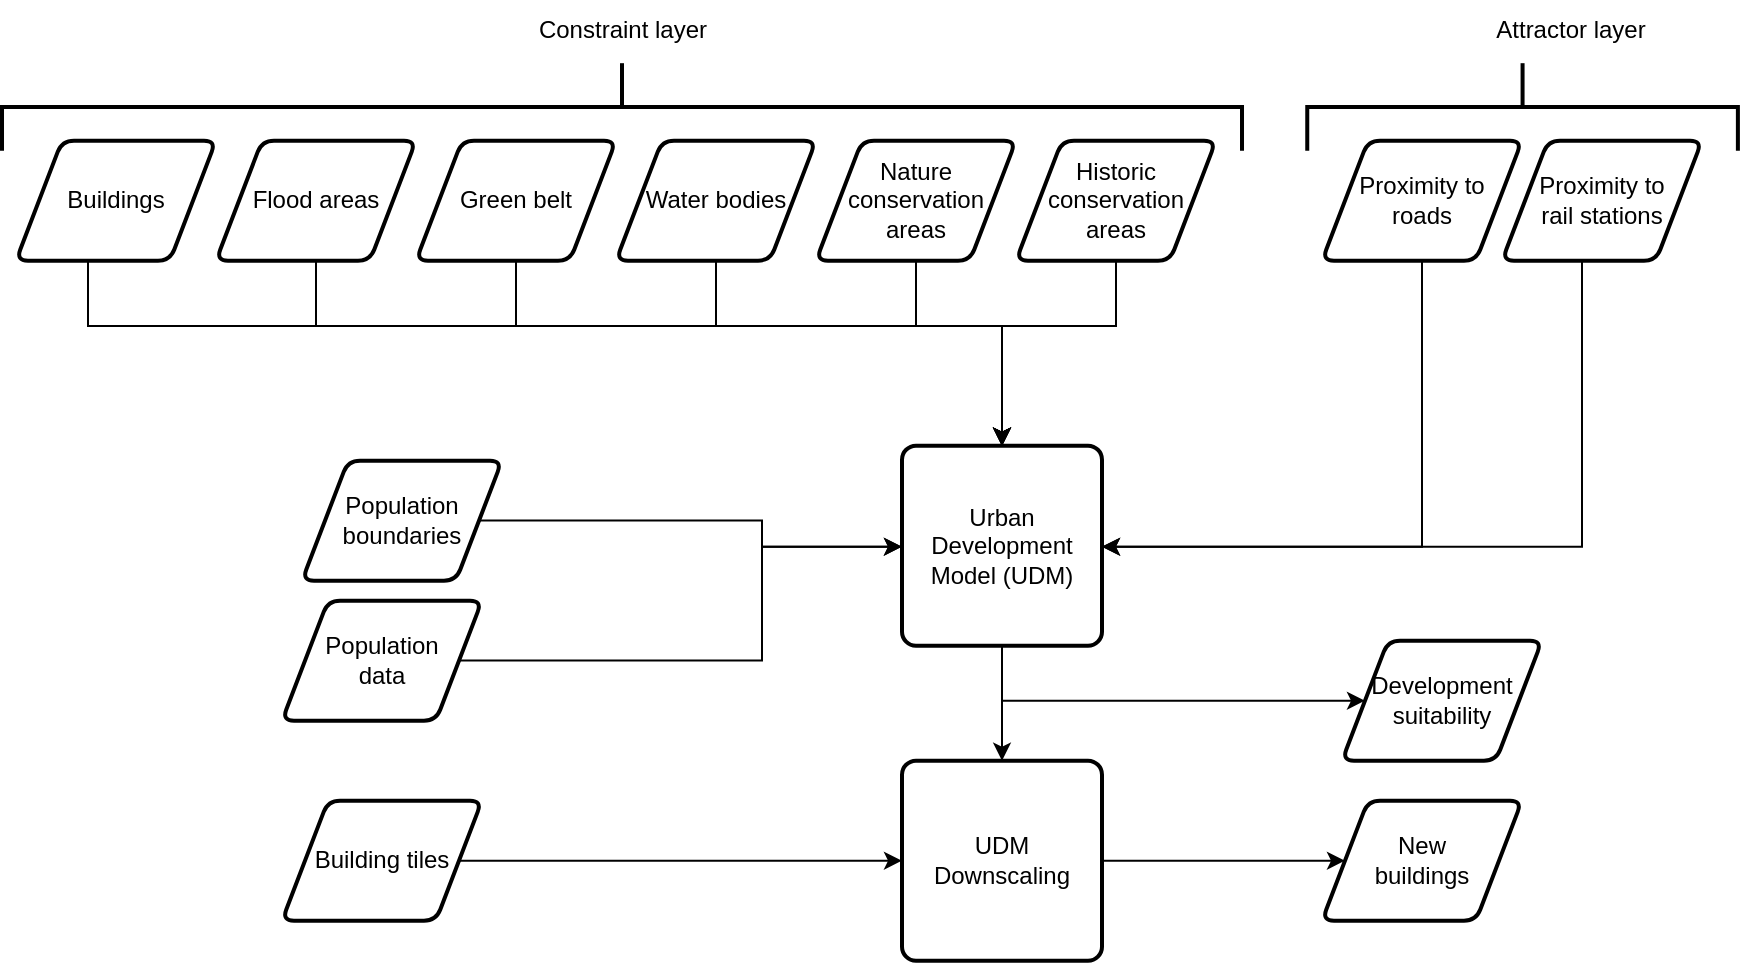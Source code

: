 <mxfile version="13.8.0" type="github" pages="2">
  <diagram id="clPYqx6iupSRroHbjO-H" name="Page-1">
    <mxGraphModel dx="2629" dy="577" grid="1" gridSize="10" guides="1" tooltips="1" connect="1" arrows="1" fold="1" page="1" pageScale="1" pageWidth="1169" pageHeight="827" math="0" shadow="0">
      <root>
        <mxCell id="0" />
        <mxCell id="1" parent="0" />
        <mxCell id="8rR2oTFeSmsldMVFy4yS-31" value="" style="strokeWidth=2;html=1;shape=mxgraph.flowchart.annotation_2;align=left;labelPosition=right;pointerEvents=1;rotation=90;" parent="1" vertex="1">
          <mxGeometry x="-774.87" y="-99.53" width="43.75" height="620" as="geometry" />
        </mxCell>
        <mxCell id="8rR2oTFeSmsldMVFy4yS-59" style="edgeStyle=orthogonalEdgeStyle;rounded=0;orthogonalLoop=1;jettySize=auto;html=1;" parent="1" source="8rR2oTFeSmsldMVFy4yS-33" target="8rR2oTFeSmsldMVFy4yS-39" edge="1">
          <mxGeometry relative="1" as="geometry">
            <Array as="points">
              <mxPoint x="-1020" y="320" />
              <mxPoint x="-563" y="320" />
            </Array>
          </mxGeometry>
        </mxCell>
        <mxCell id="8rR2oTFeSmsldMVFy4yS-33" value="Buildings" style="shape=parallelogram;html=1;strokeWidth=2;perimeter=parallelogramPerimeter;whiteSpace=wrap;rounded=1;arcSize=12;size=0.23;" parent="1" vertex="1">
          <mxGeometry x="-1056" y="227.34" width="100" height="60" as="geometry" />
        </mxCell>
        <mxCell id="8rR2oTFeSmsldMVFy4yS-34" value="Constraint layer" style="text;html=1;strokeColor=none;fillColor=none;align=center;verticalAlign=middle;whiteSpace=wrap;rounded=0;" parent="1" vertex="1">
          <mxGeometry x="-800.49" y="157.34" width="95" height="30" as="geometry" />
        </mxCell>
        <mxCell id="8rR2oTFeSmsldMVFy4yS-58" style="edgeStyle=orthogonalEdgeStyle;rounded=0;orthogonalLoop=1;jettySize=auto;html=1;" parent="1" source="8rR2oTFeSmsldMVFy4yS-35" target="8rR2oTFeSmsldMVFy4yS-39" edge="1">
          <mxGeometry relative="1" as="geometry">
            <Array as="points">
              <mxPoint x="-806" y="320" />
              <mxPoint x="-563" y="320" />
            </Array>
          </mxGeometry>
        </mxCell>
        <mxCell id="8rR2oTFeSmsldMVFy4yS-35" value="Green belt" style="shape=parallelogram;html=1;strokeWidth=2;perimeter=parallelogramPerimeter;whiteSpace=wrap;rounded=1;arcSize=12;size=0.23;" parent="1" vertex="1">
          <mxGeometry x="-856" y="227.34" width="100" height="60" as="geometry" />
        </mxCell>
        <mxCell id="8rR2oTFeSmsldMVFy4yS-56" style="edgeStyle=orthogonalEdgeStyle;rounded=0;orthogonalLoop=1;jettySize=auto;html=1;" parent="1" source="8rR2oTFeSmsldMVFy4yS-36" target="8rR2oTFeSmsldMVFy4yS-39" edge="1">
          <mxGeometry relative="1" as="geometry">
            <Array as="points">
              <mxPoint x="-706" y="320" />
              <mxPoint x="-563" y="320" />
            </Array>
          </mxGeometry>
        </mxCell>
        <mxCell id="8rR2oTFeSmsldMVFy4yS-36" value="Water bodies" style="shape=parallelogram;html=1;strokeWidth=2;perimeter=parallelogramPerimeter;whiteSpace=wrap;rounded=1;arcSize=12;size=0.23;" parent="1" vertex="1">
          <mxGeometry x="-756" y="227.34" width="100" height="60" as="geometry" />
        </mxCell>
        <mxCell id="8rR2oTFeSmsldMVFy4yS-55" style="edgeStyle=orthogonalEdgeStyle;rounded=0;orthogonalLoop=1;jettySize=auto;html=1;" parent="1" source="8rR2oTFeSmsldMVFy4yS-37" target="8rR2oTFeSmsldMVFy4yS-39" edge="1">
          <mxGeometry relative="1" as="geometry">
            <Array as="points">
              <mxPoint x="-606" y="320" />
              <mxPoint x="-563" y="320" />
            </Array>
          </mxGeometry>
        </mxCell>
        <mxCell id="8rR2oTFeSmsldMVFy4yS-37" value="Nature conservation areas" style="shape=parallelogram;html=1;strokeWidth=2;perimeter=parallelogramPerimeter;whiteSpace=wrap;rounded=1;arcSize=12;size=0.23;" parent="1" vertex="1">
          <mxGeometry x="-656" y="227.34" width="100" height="60" as="geometry" />
        </mxCell>
        <mxCell id="8rR2oTFeSmsldMVFy4yS-54" style="edgeStyle=orthogonalEdgeStyle;rounded=0;orthogonalLoop=1;jettySize=auto;html=1;" parent="1" source="8rR2oTFeSmsldMVFy4yS-38" target="8rR2oTFeSmsldMVFy4yS-39" edge="1">
          <mxGeometry relative="1" as="geometry">
            <Array as="points">
              <mxPoint x="-506" y="320" />
              <mxPoint x="-563" y="320" />
            </Array>
          </mxGeometry>
        </mxCell>
        <mxCell id="8rR2oTFeSmsldMVFy4yS-38" value="Historic conservation areas" style="shape=parallelogram;html=1;strokeWidth=2;perimeter=parallelogramPerimeter;whiteSpace=wrap;rounded=1;arcSize=12;size=0.23;" parent="1" vertex="1">
          <mxGeometry x="-556" y="227.34" width="100" height="60" as="geometry" />
        </mxCell>
        <mxCell id="8rR2oTFeSmsldMVFy4yS-50" value="" style="edgeStyle=orthogonalEdgeStyle;rounded=0;orthogonalLoop=1;jettySize=auto;html=1;" parent="1" source="8rR2oTFeSmsldMVFy4yS-39" target="8rR2oTFeSmsldMVFy4yS-48" edge="1">
          <mxGeometry relative="1" as="geometry" />
        </mxCell>
        <mxCell id="8rR2oTFeSmsldMVFy4yS-65" style="edgeStyle=orthogonalEdgeStyle;rounded=0;orthogonalLoop=1;jettySize=auto;html=1;" parent="1" source="8rR2oTFeSmsldMVFy4yS-39" target="8rR2oTFeSmsldMVFy4yS-64" edge="1">
          <mxGeometry relative="1" as="geometry">
            <Array as="points">
              <mxPoint x="-563" y="507.34" />
            </Array>
          </mxGeometry>
        </mxCell>
        <mxCell id="8rR2oTFeSmsldMVFy4yS-39" value="Urban Development Model (UDM)" style="rounded=1;whiteSpace=wrap;html=1;absoluteArcSize=1;arcSize=14;strokeWidth=2;" parent="1" vertex="1">
          <mxGeometry x="-613" y="379.84" width="100" height="100" as="geometry" />
        </mxCell>
        <mxCell id="8rR2oTFeSmsldMVFy4yS-60" style="edgeStyle=orthogonalEdgeStyle;rounded=0;orthogonalLoop=1;jettySize=auto;html=1;" parent="1" source="8rR2oTFeSmsldMVFy4yS-40" target="8rR2oTFeSmsldMVFy4yS-39" edge="1">
          <mxGeometry relative="1" as="geometry">
            <Array as="points">
              <mxPoint x="-353" y="430.34" />
            </Array>
          </mxGeometry>
        </mxCell>
        <mxCell id="8rR2oTFeSmsldMVFy4yS-40" value="&lt;div&gt;Proximity to&lt;/div&gt;&lt;div&gt; roads&lt;/div&gt;" style="shape=parallelogram;html=1;strokeWidth=2;perimeter=parallelogramPerimeter;whiteSpace=wrap;rounded=1;arcSize=12;size=0.23;" parent="1" vertex="1">
          <mxGeometry x="-403" y="227.34" width="100" height="60" as="geometry" />
        </mxCell>
        <mxCell id="8rR2oTFeSmsldMVFy4yS-61" style="edgeStyle=orthogonalEdgeStyle;rounded=0;orthogonalLoop=1;jettySize=auto;html=1;" parent="1" source="8rR2oTFeSmsldMVFy4yS-41" target="8rR2oTFeSmsldMVFy4yS-39" edge="1">
          <mxGeometry relative="1" as="geometry">
            <Array as="points">
              <mxPoint x="-273" y="257.34" />
              <mxPoint x="-273" y="430.34" />
            </Array>
          </mxGeometry>
        </mxCell>
        <mxCell id="8rR2oTFeSmsldMVFy4yS-41" value="&lt;div&gt;Proximity to&lt;/div&gt;&lt;div&gt;rail stations&lt;br&gt;&lt;/div&gt;" style="shape=parallelogram;html=1;strokeWidth=2;perimeter=parallelogramPerimeter;whiteSpace=wrap;rounded=1;arcSize=12;size=0.23;" parent="1" vertex="1">
          <mxGeometry x="-313" y="227.34" width="100" height="60" as="geometry" />
        </mxCell>
        <mxCell id="8rR2oTFeSmsldMVFy4yS-52" style="edgeStyle=orthogonalEdgeStyle;rounded=0;orthogonalLoop=1;jettySize=auto;html=1;" parent="1" source="8rR2oTFeSmsldMVFy4yS-42" target="8rR2oTFeSmsldMVFy4yS-39" edge="1">
          <mxGeometry relative="1" as="geometry">
            <Array as="points">
              <mxPoint x="-683" y="417.34" />
              <mxPoint x="-683" y="430.34" />
            </Array>
          </mxGeometry>
        </mxCell>
        <mxCell id="8rR2oTFeSmsldMVFy4yS-42" value="Population boundaries" style="shape=parallelogram;html=1;strokeWidth=2;perimeter=parallelogramPerimeter;whiteSpace=wrap;rounded=1;arcSize=12;size=0.23;" parent="1" vertex="1">
          <mxGeometry x="-913" y="387.34" width="100" height="60" as="geometry" />
        </mxCell>
        <mxCell id="8rR2oTFeSmsldMVFy4yS-53" style="edgeStyle=orthogonalEdgeStyle;rounded=0;orthogonalLoop=1;jettySize=auto;html=1;" parent="1" source="8rR2oTFeSmsldMVFy4yS-43" target="8rR2oTFeSmsldMVFy4yS-39" edge="1">
          <mxGeometry relative="1" as="geometry">
            <Array as="points">
              <mxPoint x="-683" y="487.34" />
              <mxPoint x="-683" y="430.34" />
            </Array>
          </mxGeometry>
        </mxCell>
        <mxCell id="8rR2oTFeSmsldMVFy4yS-43" value="&lt;div&gt;Population &lt;br&gt;&lt;/div&gt;&lt;div&gt;data&lt;/div&gt;" style="shape=parallelogram;html=1;strokeWidth=2;perimeter=parallelogramPerimeter;whiteSpace=wrap;rounded=1;arcSize=12;size=0.23;" parent="1" vertex="1">
          <mxGeometry x="-923" y="457.34" width="100" height="60" as="geometry" />
        </mxCell>
        <mxCell id="8rR2oTFeSmsldMVFy4yS-45" value="" style="strokeWidth=2;html=1;shape=mxgraph.flowchart.annotation_2;align=left;labelPosition=right;pointerEvents=1;rotation=90;" parent="1" vertex="1">
          <mxGeometry x="-324.59" y="102.81" width="43.75" height="215.32" as="geometry" />
        </mxCell>
        <mxCell id="8rR2oTFeSmsldMVFy4yS-46" value="Attractor layer" style="text;html=1;strokeColor=none;fillColor=none;align=center;verticalAlign=middle;whiteSpace=wrap;rounded=0;" parent="1" vertex="1">
          <mxGeometry x="-325.69" y="157.34" width="95" height="30" as="geometry" />
        </mxCell>
        <mxCell id="8rR2oTFeSmsldMVFy4yS-67" style="edgeStyle=orthogonalEdgeStyle;rounded=0;orthogonalLoop=1;jettySize=auto;html=1;" parent="1" source="8rR2oTFeSmsldMVFy4yS-48" target="8rR2oTFeSmsldMVFy4yS-66" edge="1">
          <mxGeometry relative="1" as="geometry" />
        </mxCell>
        <mxCell id="8rR2oTFeSmsldMVFy4yS-48" value="UDM Downscaling" style="rounded=1;whiteSpace=wrap;html=1;absoluteArcSize=1;arcSize=14;strokeWidth=2;" parent="1" vertex="1">
          <mxGeometry x="-613" y="537.34" width="100" height="100" as="geometry" />
        </mxCell>
        <mxCell id="8rR2oTFeSmsldMVFy4yS-63" style="edgeStyle=orthogonalEdgeStyle;rounded=0;orthogonalLoop=1;jettySize=auto;html=1;" parent="1" source="8rR2oTFeSmsldMVFy4yS-62" target="8rR2oTFeSmsldMVFy4yS-48" edge="1">
          <mxGeometry relative="1" as="geometry" />
        </mxCell>
        <mxCell id="8rR2oTFeSmsldMVFy4yS-62" value="Building tiles" style="shape=parallelogram;html=1;strokeWidth=2;perimeter=parallelogramPerimeter;whiteSpace=wrap;rounded=1;arcSize=12;size=0.23;" parent="1" vertex="1">
          <mxGeometry x="-923" y="557.34" width="100" height="60" as="geometry" />
        </mxCell>
        <mxCell id="8rR2oTFeSmsldMVFy4yS-64" value="Development suitability" style="shape=parallelogram;html=1;strokeWidth=2;perimeter=parallelogramPerimeter;whiteSpace=wrap;rounded=1;arcSize=12;size=0.23;" parent="1" vertex="1">
          <mxGeometry x="-393" y="477.34" width="100" height="60" as="geometry" />
        </mxCell>
        <mxCell id="8rR2oTFeSmsldMVFy4yS-66" value="&lt;div&gt;New &lt;br&gt;&lt;/div&gt;&lt;div&gt;buildings&lt;/div&gt;" style="shape=parallelogram;html=1;strokeWidth=2;perimeter=parallelogramPerimeter;whiteSpace=wrap;rounded=1;arcSize=12;size=0.23;" parent="1" vertex="1">
          <mxGeometry x="-403" y="557.34" width="100" height="60" as="geometry" />
        </mxCell>
        <mxCell id="LKl9TrdxV6kUyvsDTqqw-4" style="edgeStyle=orthogonalEdgeStyle;rounded=0;orthogonalLoop=1;jettySize=auto;html=1;" parent="1" source="LKl9TrdxV6kUyvsDTqqw-1" target="8rR2oTFeSmsldMVFy4yS-39" edge="1">
          <mxGeometry relative="1" as="geometry">
            <Array as="points">
              <mxPoint x="-906" y="320" />
              <mxPoint x="-563" y="320" />
            </Array>
          </mxGeometry>
        </mxCell>
        <mxCell id="LKl9TrdxV6kUyvsDTqqw-1" value="Flood areas" style="shape=parallelogram;html=1;strokeWidth=2;perimeter=parallelogramPerimeter;whiteSpace=wrap;rounded=1;arcSize=12;size=0.23;" parent="1" vertex="1">
          <mxGeometry x="-956" y="227.34" width="100" height="60" as="geometry" />
        </mxCell>
      </root>
    </mxGraphModel>
  </diagram>
  <diagram id="Yevh-g8nTKUBOGGr0oUq" name="Page-2">
    <mxGraphModel dx="2234" dy="1154" grid="1" gridSize="10" guides="1" tooltips="1" connect="1" arrows="1" fold="1" page="1" pageScale="1" pageWidth="827" pageHeight="1169" math="0" shadow="0">
      <root>
        <mxCell id="gkHT4bu3b0f0jtjOqA4o-0" />
        <mxCell id="gkHT4bu3b0f0jtjOqA4o-1" parent="gkHT4bu3b0f0jtjOqA4o-0" />
        <mxCell id="12xH_gXyC0JP7orOwCKg-12" value="" style="edgeStyle=orthogonalEdgeStyle;rounded=0;orthogonalLoop=1;jettySize=auto;html=1;" parent="gkHT4bu3b0f0jtjOqA4o-1" source="12xH_gXyC0JP7orOwCKg-14" target="12xH_gXyC0JP7orOwCKg-26" edge="1">
          <mxGeometry relative="1" as="geometry" />
        </mxCell>
        <mxCell id="12xH_gXyC0JP7orOwCKg-13" style="edgeStyle=orthogonalEdgeStyle;rounded=0;orthogonalLoop=1;jettySize=auto;html=1;" parent="gkHT4bu3b0f0jtjOqA4o-1" source="12xH_gXyC0JP7orOwCKg-14" target="12xH_gXyC0JP7orOwCKg-29" edge="1">
          <mxGeometry relative="1" as="geometry">
            <Array as="points">
              <mxPoint x="571" y="560" />
              <mxPoint x="765" y="560" />
            </Array>
          </mxGeometry>
        </mxCell>
        <mxCell id="8inwFE-MQz8HEBYmpQ9X-59" style="edgeStyle=orthogonalEdgeStyle;rounded=0;orthogonalLoop=1;jettySize=auto;html=1;" edge="1" parent="gkHT4bu3b0f0jtjOqA4o-1" source="12xH_gXyC0JP7orOwCKg-14" target="8inwFE-MQz8HEBYmpQ9X-58">
          <mxGeometry relative="1" as="geometry">
            <Array as="points">
              <mxPoint x="571" y="560" />
              <mxPoint x="901" y="560" />
            </Array>
          </mxGeometry>
        </mxCell>
        <mxCell id="12xH_gXyC0JP7orOwCKg-14" value="Urban Development Model (UDM)" style="rounded=1;whiteSpace=wrap;html=1;absoluteArcSize=1;arcSize=14;strokeWidth=2;" parent="gkHT4bu3b0f0jtjOqA4o-1" vertex="1">
          <mxGeometry x="520.93" y="442.5" width="100" height="100" as="geometry" />
        </mxCell>
        <mxCell id="12xH_gXyC0JP7orOwCKg-19" style="edgeStyle=orthogonalEdgeStyle;rounded=0;orthogonalLoop=1;jettySize=auto;html=1;" parent="gkHT4bu3b0f0jtjOqA4o-1" source="12xH_gXyC0JP7orOwCKg-20" target="12xH_gXyC0JP7orOwCKg-14" edge="1">
          <mxGeometry relative="1" as="geometry">
            <Array as="points">
              <mxPoint x="450.93" y="480" />
              <mxPoint x="450.93" y="493" />
            </Array>
          </mxGeometry>
        </mxCell>
        <mxCell id="12xH_gXyC0JP7orOwCKg-20" value="Population boundaries" style="shape=parallelogram;html=1;strokeWidth=2;perimeter=parallelogramPerimeter;whiteSpace=wrap;rounded=1;arcSize=12;size=0.23;" parent="gkHT4bu3b0f0jtjOqA4o-1" vertex="1">
          <mxGeometry x="220.93" y="450" width="100" height="60" as="geometry" />
        </mxCell>
        <mxCell id="12xH_gXyC0JP7orOwCKg-21" style="edgeStyle=orthogonalEdgeStyle;rounded=0;orthogonalLoop=1;jettySize=auto;html=1;" parent="gkHT4bu3b0f0jtjOqA4o-1" source="12xH_gXyC0JP7orOwCKg-22" target="12xH_gXyC0JP7orOwCKg-14" edge="1">
          <mxGeometry relative="1" as="geometry">
            <Array as="points">
              <mxPoint x="450.93" y="550" />
              <mxPoint x="450.93" y="493" />
            </Array>
          </mxGeometry>
        </mxCell>
        <mxCell id="12xH_gXyC0JP7orOwCKg-22" value="&lt;div&gt;Population &lt;br&gt;&lt;/div&gt;&lt;div&gt;data&lt;/div&gt;" style="shape=parallelogram;html=1;strokeWidth=2;perimeter=parallelogramPerimeter;whiteSpace=wrap;rounded=1;arcSize=12;size=0.23;" parent="gkHT4bu3b0f0jtjOqA4o-1" vertex="1">
          <mxGeometry x="220.93" y="520" width="100" height="60" as="geometry" />
        </mxCell>
        <mxCell id="12xH_gXyC0JP7orOwCKg-25" style="edgeStyle=orthogonalEdgeStyle;rounded=0;orthogonalLoop=1;jettySize=auto;html=1;" parent="gkHT4bu3b0f0jtjOqA4o-1" source="12xH_gXyC0JP7orOwCKg-26" target="12xH_gXyC0JP7orOwCKg-30" edge="1">
          <mxGeometry relative="1" as="geometry" />
        </mxCell>
        <mxCell id="12xH_gXyC0JP7orOwCKg-26" value="UDM Downscaling" style="rounded=1;whiteSpace=wrap;html=1;absoluteArcSize=1;arcSize=14;strokeWidth=2;" parent="gkHT4bu3b0f0jtjOqA4o-1" vertex="1">
          <mxGeometry x="520.93" y="660" width="100" height="100" as="geometry" />
        </mxCell>
        <mxCell id="12xH_gXyC0JP7orOwCKg-27" style="edgeStyle=orthogonalEdgeStyle;rounded=0;orthogonalLoop=1;jettySize=auto;html=1;" parent="gkHT4bu3b0f0jtjOqA4o-1" source="12xH_gXyC0JP7orOwCKg-28" target="12xH_gXyC0JP7orOwCKg-26" edge="1">
          <mxGeometry relative="1" as="geometry" />
        </mxCell>
        <mxCell id="12xH_gXyC0JP7orOwCKg-28" value="Building tiles" style="shape=parallelogram;html=1;strokeWidth=2;perimeter=parallelogramPerimeter;whiteSpace=wrap;rounded=1;arcSize=12;size=0.23;" parent="gkHT4bu3b0f0jtjOqA4o-1" vertex="1">
          <mxGeometry x="220.93" y="620" width="100" height="60" as="geometry" />
        </mxCell>
        <mxCell id="12xH_gXyC0JP7orOwCKg-29" value="Development suitability" style="shape=parallelogram;html=1;strokeWidth=2;perimeter=parallelogramPerimeter;whiteSpace=wrap;rounded=1;arcSize=12;size=0.23;" parent="gkHT4bu3b0f0jtjOqA4o-1" vertex="1">
          <mxGeometry x="710" y="580" width="109.07" height="60" as="geometry" />
        </mxCell>
        <mxCell id="12xH_gXyC0JP7orOwCKg-30" value="&lt;div&gt;New &lt;br&gt;&lt;/div&gt;&lt;div&gt;buildings&lt;/div&gt;" style="shape=parallelogram;html=1;strokeWidth=2;perimeter=parallelogramPerimeter;whiteSpace=wrap;rounded=1;arcSize=12;size=0.23;" parent="gkHT4bu3b0f0jtjOqA4o-1" vertex="1">
          <mxGeometry x="718" y="680" width="109.07" height="60" as="geometry" />
        </mxCell>
        <mxCell id="12xH_gXyC0JP7orOwCKg-34" style="edgeStyle=orthogonalEdgeStyle;rounded=0;orthogonalLoop=1;jettySize=auto;html=1;" parent="gkHT4bu3b0f0jtjOqA4o-1" source="12xH_gXyC0JP7orOwCKg-31" target="12xH_gXyC0JP7orOwCKg-33" edge="1">
          <mxGeometry relative="1" as="geometry" />
        </mxCell>
        <mxCell id="12xH_gXyC0JP7orOwCKg-31" value="Road data" style="shape=parallelogram;html=1;strokeWidth=2;perimeter=parallelogramPerimeter;whiteSpace=wrap;rounded=1;arcSize=12;size=0.23;" parent="gkHT4bu3b0f0jtjOqA4o-1" vertex="1">
          <mxGeometry x="686.26" y="30" width="100" height="60" as="geometry" />
        </mxCell>
        <mxCell id="12xH_gXyC0JP7orOwCKg-35" style="edgeStyle=orthogonalEdgeStyle;rounded=0;orthogonalLoop=1;jettySize=auto;html=1;" parent="gkHT4bu3b0f0jtjOqA4o-1" source="12xH_gXyC0JP7orOwCKg-32" target="12xH_gXyC0JP7orOwCKg-33" edge="1">
          <mxGeometry relative="1" as="geometry" />
        </mxCell>
        <mxCell id="12xH_gXyC0JP7orOwCKg-32" value="&lt;div&gt;Railway &lt;br&gt;&lt;/div&gt;&lt;div&gt;stations&lt;/div&gt;" style="shape=parallelogram;html=1;strokeWidth=2;perimeter=parallelogramPerimeter;whiteSpace=wrap;rounded=1;arcSize=12;size=0.23;" parent="gkHT4bu3b0f0jtjOqA4o-1" vertex="1">
          <mxGeometry x="795.6" y="30" width="100" height="60" as="geometry" />
        </mxCell>
        <mxCell id="crPVwcIPL3rN5ODeDzdk-18" style="edgeStyle=orthogonalEdgeStyle;rounded=0;orthogonalLoop=1;jettySize=auto;html=1;" parent="gkHT4bu3b0f0jtjOqA4o-1" source="12xH_gXyC0JP7orOwCKg-33" target="crPVwcIPL3rN5ODeDzdk-15" edge="1">
          <mxGeometry relative="1" as="geometry" />
        </mxCell>
        <mxCell id="12xH_gXyC0JP7orOwCKg-33" value="Proximity mapper" style="rounded=1;whiteSpace=wrap;html=1;absoluteArcSize=1;arcSize=14;strokeWidth=2;" parent="gkHT4bu3b0f0jtjOqA4o-1" vertex="1">
          <mxGeometry x="746.26" y="130" width="100" height="60" as="geometry" />
        </mxCell>
        <mxCell id="12xH_gXyC0JP7orOwCKg-60" style="edgeStyle=orthogonalEdgeStyle;rounded=0;orthogonalLoop=1;jettySize=auto;html=1;" parent="gkHT4bu3b0f0jtjOqA4o-1" source="12xH_gXyC0JP7orOwCKg-57" target="12xH_gXyC0JP7orOwCKg-14" edge="1">
          <mxGeometry relative="1" as="geometry">
            <Array as="points">
              <mxPoint x="1030" y="510" />
            </Array>
          </mxGeometry>
        </mxCell>
        <mxCell id="12xH_gXyC0JP7orOwCKg-57" value="Parameters" style="shape=parallelogram;html=1;strokeWidth=2;perimeter=parallelogramPerimeter;whiteSpace=wrap;rounded=1;arcSize=12;size=0.23;" parent="gkHT4bu3b0f0jtjOqA4o-1" vertex="1">
          <mxGeometry x="980" y="290" width="100" height="60" as="geometry" />
        </mxCell>
        <mxCell id="12xH_gXyC0JP7orOwCKg-61" style="edgeStyle=orthogonalEdgeStyle;rounded=0;orthogonalLoop=1;jettySize=auto;html=1;" parent="gkHT4bu3b0f0jtjOqA4o-1" source="12xH_gXyC0JP7orOwCKg-43" target="12xH_gXyC0JP7orOwCKg-57" edge="1">
          <mxGeometry relative="1" as="geometry" />
        </mxCell>
        <mxCell id="12xH_gXyC0JP7orOwCKg-43" value="" style="shape=table;html=1;whiteSpace=wrap;startSize=0;container=1;collapsible=0;childLayout=tableLayout;" parent="gkHT4bu3b0f0jtjOqA4o-1" vertex="1">
          <mxGeometry x="930" y="40" width="390" height="140" as="geometry" />
        </mxCell>
        <mxCell id="12xH_gXyC0JP7orOwCKg-44" value="" style="shape=partialRectangle;html=1;whiteSpace=wrap;collapsible=0;dropTarget=0;pointerEvents=0;fillColor=none;top=0;left=0;bottom=0;right=0;points=[[0,0.5],[1,0.5]];portConstraint=eastwest;" parent="12xH_gXyC0JP7orOwCKg-43" vertex="1">
          <mxGeometry width="390" height="35" as="geometry" />
        </mxCell>
        <mxCell id="12xH_gXyC0JP7orOwCKg-45" value="Parameter" style="shape=partialRectangle;html=1;whiteSpace=wrap;connectable=0;overflow=hidden;fillColor=none;top=0;left=0;bottom=0;right=0;" parent="12xH_gXyC0JP7orOwCKg-44" vertex="1">
          <mxGeometry width="140" height="35" as="geometry" />
        </mxCell>
        <mxCell id="12xH_gXyC0JP7orOwCKg-46" value="Description" style="shape=partialRectangle;html=1;whiteSpace=wrap;connectable=0;overflow=hidden;fillColor=none;top=0;left=0;bottom=0;right=0;" parent="12xH_gXyC0JP7orOwCKg-44" vertex="1">
          <mxGeometry x="140" width="250" height="35" as="geometry" />
        </mxCell>
        <mxCell id="12xH_gXyC0JP7orOwCKg-47" value="" style="shape=partialRectangle;html=1;whiteSpace=wrap;collapsible=0;dropTarget=0;pointerEvents=0;fillColor=none;top=0;left=0;bottom=0;right=0;points=[[0,0.5],[1,0.5]];portConstraint=eastwest;" parent="12xH_gXyC0JP7orOwCKg-43" vertex="1">
          <mxGeometry y="35" width="390" height="35" as="geometry" />
        </mxCell>
        <mxCell id="12xH_gXyC0JP7orOwCKg-48" value="Minimum development area (hectares)" style="shape=partialRectangle;html=1;whiteSpace=wrap;connectable=0;overflow=hidden;fillColor=none;top=0;left=0;bottom=0;right=0;" parent="12xH_gXyC0JP7orOwCKg-47" vertex="1">
          <mxGeometry width="140" height="35" as="geometry" />
        </mxCell>
        <mxCell id="12xH_gXyC0JP7orOwCKg-49" value="The minimum size of any areas for new developments" style="shape=partialRectangle;html=1;whiteSpace=wrap;connectable=0;overflow=hidden;fillColor=none;top=0;left=0;bottom=0;right=0;" parent="12xH_gXyC0JP7orOwCKg-47" vertex="1">
          <mxGeometry x="140" width="250" height="35" as="geometry" />
        </mxCell>
        <mxCell id="12xH_gXyC0JP7orOwCKg-50" value="" style="shape=partialRectangle;html=1;whiteSpace=wrap;collapsible=0;dropTarget=0;pointerEvents=0;fillColor=none;top=0;left=0;bottom=0;right=0;points=[[0,0.5],[1,0.5]];portConstraint=eastwest;" parent="12xH_gXyC0JP7orOwCKg-43" vertex="1">
          <mxGeometry y="70" width="390" height="35" as="geometry" />
        </mxCell>
        <mxCell id="12xH_gXyC0JP7orOwCKg-51" value="" style="shape=partialRectangle;html=1;whiteSpace=wrap;connectable=0;overflow=hidden;fillColor=none;top=0;left=0;bottom=0;right=0;" parent="12xH_gXyC0JP7orOwCKg-50" vertex="1">
          <mxGeometry width="140" height="35" as="geometry" />
        </mxCell>
        <mxCell id="12xH_gXyC0JP7orOwCKg-52" value="" style="shape=partialRectangle;html=1;whiteSpace=wrap;connectable=0;overflow=hidden;fillColor=none;top=0;left=0;bottom=0;right=0;" parent="12xH_gXyC0JP7orOwCKg-50" vertex="1">
          <mxGeometry x="140" width="250" height="35" as="geometry" />
        </mxCell>
        <mxCell id="12xH_gXyC0JP7orOwCKg-53" value="" style="shape=partialRectangle;html=1;whiteSpace=wrap;collapsible=0;dropTarget=0;pointerEvents=0;fillColor=none;top=0;left=0;bottom=0;right=0;points=[[0,0.5],[1,0.5]];portConstraint=eastwest;" parent="12xH_gXyC0JP7orOwCKg-43" vertex="1">
          <mxGeometry y="105" width="390" height="35" as="geometry" />
        </mxCell>
        <mxCell id="12xH_gXyC0JP7orOwCKg-54" value="" style="shape=partialRectangle;html=1;whiteSpace=wrap;connectable=0;overflow=hidden;fillColor=none;top=0;left=0;bottom=0;right=0;" parent="12xH_gXyC0JP7orOwCKg-53" vertex="1">
          <mxGeometry width="140" height="35" as="geometry" />
        </mxCell>
        <mxCell id="12xH_gXyC0JP7orOwCKg-55" value="" style="shape=partialRectangle;html=1;whiteSpace=wrap;connectable=0;overflow=hidden;fillColor=none;top=0;left=0;bottom=0;right=0;" parent="12xH_gXyC0JP7orOwCKg-53" vertex="1">
          <mxGeometry x="140" width="250" height="35" as="geometry" />
        </mxCell>
        <mxCell id="12xH_gXyC0JP7orOwCKg-56" style="edgeStyle=orthogonalEdgeStyle;rounded=0;orthogonalLoop=1;jettySize=auto;html=1;exitX=1;exitY=0.5;exitDx=0;exitDy=0;" parent="12xH_gXyC0JP7orOwCKg-43" source="12xH_gXyC0JP7orOwCKg-47" target="12xH_gXyC0JP7orOwCKg-47" edge="1">
          <mxGeometry relative="1" as="geometry" />
        </mxCell>
        <mxCell id="12xH_gXyC0JP7orOwCKg-71" style="edgeStyle=orthogonalEdgeStyle;rounded=0;orthogonalLoop=1;jettySize=auto;html=1;" parent="gkHT4bu3b0f0jtjOqA4o-1" source="12xH_gXyC0JP7orOwCKg-63" target="12xH_gXyC0JP7orOwCKg-14" edge="1">
          <mxGeometry relative="1" as="geometry">
            <Array as="points">
              <mxPoint x="441" y="400" />
              <mxPoint x="571" y="400" />
            </Array>
          </mxGeometry>
        </mxCell>
        <mxCell id="12xH_gXyC0JP7orOwCKg-63" value="Format convertor&amp;nbsp; (vector to raster)" style="rounded=1;whiteSpace=wrap;html=1;absoluteArcSize=1;arcSize=14;strokeWidth=2;" parent="gkHT4bu3b0f0jtjOqA4o-1" vertex="1">
          <mxGeometry x="390.66" y="310" width="100" height="60" as="geometry" />
        </mxCell>
        <mxCell id="crPVwcIPL3rN5ODeDzdk-2" style="edgeStyle=orthogonalEdgeStyle;rounded=0;orthogonalLoop=1;jettySize=auto;html=1;" parent="gkHT4bu3b0f0jtjOqA4o-1" source="12xH_gXyC0JP7orOwCKg-72" target="12xH_gXyC0JP7orOwCKg-63" edge="1">
          <mxGeometry relative="1" as="geometry" />
        </mxCell>
        <mxCell id="12xH_gXyC0JP7orOwCKg-72" value="Constraint layer data" style="swimlane;" parent="gkHT4bu3b0f0jtjOqA4o-1" vertex="1">
          <mxGeometry x="90" y="100" width="580" height="120" as="geometry">
            <mxRectangle x="90" y="100" width="150" height="23" as="alternateBounds" />
          </mxGeometry>
        </mxCell>
        <mxCell id="12xH_gXyC0JP7orOwCKg-11" value="Historic conservation areas" style="shape=parallelogram;html=1;strokeWidth=2;perimeter=parallelogramPerimeter;whiteSpace=wrap;rounded=1;arcSize=12;size=0.23;" parent="12xH_gXyC0JP7orOwCKg-72" vertex="1">
          <mxGeometry x="463.47" y="30" width="100" height="60" as="geometry" />
        </mxCell>
        <mxCell id="crPVwcIPL3rN5ODeDzdk-5" style="edgeStyle=orthogonalEdgeStyle;rounded=0;orthogonalLoop=1;jettySize=auto;html=1;entryX=0.5;entryY=1;entryDx=0;entryDy=0;" parent="12xH_gXyC0JP7orOwCKg-72" source="12xH_gXyC0JP7orOwCKg-11" target="12xH_gXyC0JP7orOwCKg-72" edge="1">
          <mxGeometry relative="1" as="geometry">
            <mxPoint x="260" y="110.0" as="targetPoint" />
            <Array as="points">
              <mxPoint x="461" y="100" />
              <mxPoint x="260" y="100" />
            </Array>
          </mxGeometry>
        </mxCell>
        <mxCell id="crPVwcIPL3rN5ODeDzdk-6" style="edgeStyle=orthogonalEdgeStyle;rounded=0;orthogonalLoop=1;jettySize=auto;html=1;entryX=0.5;entryY=1;entryDx=0;entryDy=0;" parent="12xH_gXyC0JP7orOwCKg-72" source="12xH_gXyC0JP7orOwCKg-9" target="12xH_gXyC0JP7orOwCKg-72" edge="1">
          <mxGeometry relative="1" as="geometry">
            <Array as="points">
              <mxPoint x="370" y="100" />
              <mxPoint x="260" y="100" />
            </Array>
          </mxGeometry>
        </mxCell>
        <mxCell id="12xH_gXyC0JP7orOwCKg-9" value="Nature conservation areas" style="shape=parallelogram;html=1;strokeWidth=2;perimeter=parallelogramPerimeter;whiteSpace=wrap;rounded=1;arcSize=12;size=0.23;" parent="12xH_gXyC0JP7orOwCKg-72" vertex="1">
          <mxGeometry x="372.54" y="30" width="100" height="60" as="geometry" />
        </mxCell>
        <mxCell id="crPVwcIPL3rN5ODeDzdk-7" style="edgeStyle=orthogonalEdgeStyle;rounded=0;orthogonalLoop=1;jettySize=auto;html=1;entryX=0.5;entryY=1;entryDx=0;entryDy=0;" parent="12xH_gXyC0JP7orOwCKg-72" source="12xH_gXyC0JP7orOwCKg-7" target="12xH_gXyC0JP7orOwCKg-72" edge="1">
          <mxGeometry relative="1" as="geometry">
            <Array as="points">
              <mxPoint x="333" y="100" />
              <mxPoint x="290" y="100" />
            </Array>
          </mxGeometry>
        </mxCell>
        <mxCell id="12xH_gXyC0JP7orOwCKg-7" value="Water bodies" style="shape=parallelogram;html=1;strokeWidth=2;perimeter=parallelogramPerimeter;whiteSpace=wrap;rounded=1;arcSize=12;size=0.23;" parent="12xH_gXyC0JP7orOwCKg-72" vertex="1">
          <mxGeometry x="282.54" y="30" width="100" height="60" as="geometry" />
        </mxCell>
        <mxCell id="crPVwcIPL3rN5ODeDzdk-11" style="edgeStyle=orthogonalEdgeStyle;rounded=0;orthogonalLoop=1;jettySize=auto;html=1;entryX=0.5;entryY=1;entryDx=0;entryDy=0;" parent="12xH_gXyC0JP7orOwCKg-72" source="12xH_gXyC0JP7orOwCKg-5" target="12xH_gXyC0JP7orOwCKg-72" edge="1">
          <mxGeometry relative="1" as="geometry">
            <Array as="points">
              <mxPoint x="243" y="100" />
              <mxPoint x="290" y="100" />
            </Array>
          </mxGeometry>
        </mxCell>
        <mxCell id="12xH_gXyC0JP7orOwCKg-5" value="Green belt" style="shape=parallelogram;html=1;strokeWidth=2;perimeter=parallelogramPerimeter;whiteSpace=wrap;rounded=1;arcSize=12;size=0.23;" parent="12xH_gXyC0JP7orOwCKg-72" vertex="1">
          <mxGeometry x="192.54" y="30" width="100" height="60" as="geometry" />
        </mxCell>
        <mxCell id="crPVwcIPL3rN5ODeDzdk-14" style="edgeStyle=orthogonalEdgeStyle;rounded=0;orthogonalLoop=1;jettySize=auto;html=1;entryX=0.5;entryY=1;entryDx=0;entryDy=0;" parent="12xH_gXyC0JP7orOwCKg-72" source="crPVwcIPL3rN5ODeDzdk-0" target="12xH_gXyC0JP7orOwCKg-72" edge="1">
          <mxGeometry relative="1" as="geometry">
            <Array as="points">
              <mxPoint x="157" y="100" />
              <mxPoint x="290" y="100" />
            </Array>
          </mxGeometry>
        </mxCell>
        <mxCell id="crPVwcIPL3rN5ODeDzdk-0" value="Flood areas" style="shape=parallelogram;html=1;strokeWidth=2;perimeter=parallelogramPerimeter;whiteSpace=wrap;rounded=1;arcSize=12;size=0.23;" parent="12xH_gXyC0JP7orOwCKg-72" vertex="1">
          <mxGeometry x="106.54" y="30" width="100" height="60" as="geometry" />
        </mxCell>
        <mxCell id="crPVwcIPL3rN5ODeDzdk-13" style="edgeStyle=orthogonalEdgeStyle;rounded=0;orthogonalLoop=1;jettySize=auto;html=1;entryX=0.5;entryY=1;entryDx=0;entryDy=0;" parent="12xH_gXyC0JP7orOwCKg-72" source="12xH_gXyC0JP7orOwCKg-2" target="12xH_gXyC0JP7orOwCKg-72" edge="1">
          <mxGeometry relative="1" as="geometry">
            <Array as="points">
              <mxPoint x="67" y="100" />
              <mxPoint x="290" y="100" />
            </Array>
          </mxGeometry>
        </mxCell>
        <mxCell id="12xH_gXyC0JP7orOwCKg-2" value="Buildings" style="shape=parallelogram;html=1;strokeWidth=2;perimeter=parallelogramPerimeter;whiteSpace=wrap;rounded=1;arcSize=12;size=0.23;" parent="12xH_gXyC0JP7orOwCKg-72" vertex="1">
          <mxGeometry x="16.54" y="30" width="100" height="60" as="geometry" />
        </mxCell>
        <mxCell id="crPVwcIPL3rN5ODeDzdk-20" style="edgeStyle=orthogonalEdgeStyle;rounded=0;orthogonalLoop=1;jettySize=auto;html=1;entryX=0.998;entryY=0.675;entryDx=0;entryDy=0;entryPerimeter=0;" parent="gkHT4bu3b0f0jtjOqA4o-1" source="crPVwcIPL3rN5ODeDzdk-15" target="12xH_gXyC0JP7orOwCKg-14" edge="1">
          <mxGeometry relative="1" as="geometry">
            <Array as="points">
              <mxPoint x="796" y="510" />
            </Array>
          </mxGeometry>
        </mxCell>
        <mxCell id="crPVwcIPL3rN5ODeDzdk-15" value="Attractor layer" style="swimlane;" parent="gkHT4bu3b0f0jtjOqA4o-1" vertex="1">
          <mxGeometry x="686.26" y="250" width="220" height="140" as="geometry" />
        </mxCell>
        <mxCell id="crPVwcIPL3rN5ODeDzdk-16" value="&lt;div&gt;Proximity to&lt;/div&gt;&lt;div&gt;rail stations&lt;br&gt;&lt;/div&gt;" style="shape=parallelogram;html=1;strokeWidth=2;perimeter=parallelogramPerimeter;whiteSpace=wrap;rounded=1;arcSize=12;size=0.23;" parent="crPVwcIPL3rN5ODeDzdk-15" vertex="1">
          <mxGeometry x="110" y="49.21" width="100" height="60" as="geometry" />
        </mxCell>
        <mxCell id="crPVwcIPL3rN5ODeDzdk-17" value="&lt;div&gt;Proximity to&lt;/div&gt;&lt;div&gt; roads&lt;/div&gt;" style="shape=parallelogram;html=1;strokeWidth=2;perimeter=parallelogramPerimeter;whiteSpace=wrap;rounded=1;arcSize=12;size=0.23;" parent="crPVwcIPL3rN5ODeDzdk-15" vertex="1">
          <mxGeometry x="10" y="49.21" width="100" height="60" as="geometry" />
        </mxCell>
        <mxCell id="8inwFE-MQz8HEBYmpQ9X-0" value="" style="shape=table;html=1;whiteSpace=wrap;startSize=0;container=1;collapsible=0;childLayout=tableLayout;spacingTop=0;rowLines=0;" vertex="1" parent="gkHT4bu3b0f0jtjOqA4o-1">
          <mxGeometry x="1110" y="270" width="513" height="350" as="geometry" />
        </mxCell>
        <mxCell id="8inwFE-MQz8HEBYmpQ9X-1" value="" style="shape=partialRectangle;html=1;whiteSpace=wrap;collapsible=0;dropTarget=0;pointerEvents=0;fillColor=none;top=0;left=0;bottom=0;right=0;points=[[0,0.5],[1,0.5]];portConstraint=eastwest;perimeterSpacing=2;strokeWidth=5;" vertex="1" parent="8inwFE-MQz8HEBYmpQ9X-0">
          <mxGeometry width="513" height="30" as="geometry" />
        </mxCell>
        <mxCell id="8inwFE-MQz8HEBYmpQ9X-2" value="&lt;b&gt;Dataset&lt;/b&gt;" style="shape=partialRectangle;html=1;whiteSpace=wrap;connectable=0;fillColor=none;top=0;left=0;bottom=1;right=0;overflow=hidden;" vertex="1" parent="8inwFE-MQz8HEBYmpQ9X-1">
          <mxGeometry width="257" height="30" as="geometry" />
        </mxCell>
        <mxCell id="8inwFE-MQz8HEBYmpQ9X-3" value="&lt;b&gt;Format&lt;/b&gt;" style="shape=partialRectangle;html=1;whiteSpace=wrap;connectable=0;fillColor=none;top=0;left=0;bottom=1;right=0;overflow=hidden;sketch=0;" vertex="1" parent="8inwFE-MQz8HEBYmpQ9X-1">
          <mxGeometry x="257" width="256" height="30" as="geometry" />
        </mxCell>
        <mxCell id="8inwFE-MQz8HEBYmpQ9X-4" style="shape=partialRectangle;html=1;whiteSpace=wrap;collapsible=0;dropTarget=0;pointerEvents=0;fillColor=none;top=0;left=0;bottom=0;right=0;points=[[0,0.5],[1,0.5]];portConstraint=eastwest;strokeColor=none;" vertex="1" parent="8inwFE-MQz8HEBYmpQ9X-0">
          <mxGeometry y="30" width="513" height="20" as="geometry" />
        </mxCell>
        <mxCell id="8inwFE-MQz8HEBYmpQ9X-5" value="Configuration" style="shape=partialRectangle;html=1;whiteSpace=wrap;connectable=0;fillColor=none;top=0;left=0;bottom=0;right=0;overflow=hidden;strokeColor=none;" vertex="1" parent="8inwFE-MQz8HEBYmpQ9X-4">
          <mxGeometry width="257" height="20" as="geometry" />
        </mxCell>
        <mxCell id="8inwFE-MQz8HEBYmpQ9X-6" value=".csv" style="shape=partialRectangle;html=1;whiteSpace=wrap;connectable=0;fillColor=none;top=0;left=0;bottom=0;right=0;overflow=hidden;strokeColor=none;" vertex="1" parent="8inwFE-MQz8HEBYmpQ9X-4">
          <mxGeometry x="257" width="256" height="20" as="geometry" />
        </mxCell>
        <mxCell id="8inwFE-MQz8HEBYmpQ9X-7" value="" style="shape=partialRectangle;html=1;whiteSpace=wrap;collapsible=0;dropTarget=0;pointerEvents=0;fillColor=none;top=0;left=0;bottom=0;right=0;points=[[0,0.5],[1,0.5]];portConstraint=eastwest;strokeColor=none;" vertex="1" parent="8inwFE-MQz8HEBYmpQ9X-0">
          <mxGeometry y="50" width="513" height="20" as="geometry" />
        </mxCell>
        <mxCell id="8inwFE-MQz8HEBYmpQ9X-8" value="Road data" style="shape=partialRectangle;html=1;whiteSpace=wrap;connectable=0;fillColor=none;top=0;left=0;bottom=0;right=0;overflow=hidden;strokeColor=none;" vertex="1" parent="8inwFE-MQz8HEBYmpQ9X-7">
          <mxGeometry width="257" height="20" as="geometry" />
        </mxCell>
        <mxCell id="8inwFE-MQz8HEBYmpQ9X-9" value=".shp (Shapefile)" style="shape=partialRectangle;html=1;whiteSpace=wrap;connectable=0;fillColor=none;top=0;left=0;bottom=0;right=0;overflow=hidden;strokeColor=none;" vertex="1" parent="8inwFE-MQz8HEBYmpQ9X-7">
          <mxGeometry x="257" width="256" height="20" as="geometry" />
        </mxCell>
        <mxCell id="8inwFE-MQz8HEBYmpQ9X-10" value="" style="shape=partialRectangle;html=1;whiteSpace=wrap;collapsible=0;dropTarget=0;pointerEvents=0;fillColor=none;top=0;left=0;bottom=0;right=0;points=[[0,0.5],[1,0.5]];portConstraint=eastwest;strokeColor=none;" vertex="1" parent="8inwFE-MQz8HEBYmpQ9X-0">
          <mxGeometry y="70" width="513" height="20" as="geometry" />
        </mxCell>
        <mxCell id="8inwFE-MQz8HEBYmpQ9X-11" value="Railway stations" style="shape=partialRectangle;html=1;whiteSpace=wrap;connectable=0;fillColor=none;top=0;left=0;bottom=0;right=0;overflow=hidden;strokeColor=none;" vertex="1" parent="8inwFE-MQz8HEBYmpQ9X-10">
          <mxGeometry width="257" height="20" as="geometry" />
        </mxCell>
        <mxCell id="8inwFE-MQz8HEBYmpQ9X-12" value=".shp" style="shape=partialRectangle;html=1;whiteSpace=wrap;connectable=0;fillColor=none;top=0;left=0;bottom=0;right=0;overflow=hidden;strokeColor=none;" vertex="1" parent="8inwFE-MQz8HEBYmpQ9X-10">
          <mxGeometry x="257" width="256" height="20" as="geometry" />
        </mxCell>
        <mxCell id="8inwFE-MQz8HEBYmpQ9X-16" style="shape=partialRectangle;html=1;whiteSpace=wrap;collapsible=0;dropTarget=0;pointerEvents=0;fillColor=none;top=0;left=0;bottom=0;right=0;points=[[0,0.5],[1,0.5]];portConstraint=eastwest;strokeColor=none;" vertex="1" parent="8inwFE-MQz8HEBYmpQ9X-0">
          <mxGeometry y="90" width="513" height="20" as="geometry" />
        </mxCell>
        <mxCell id="8inwFE-MQz8HEBYmpQ9X-17" value="Buildings" style="shape=partialRectangle;html=1;whiteSpace=wrap;connectable=0;fillColor=none;top=0;left=0;bottom=0;right=0;overflow=hidden;strokeColor=none;" vertex="1" parent="8inwFE-MQz8HEBYmpQ9X-16">
          <mxGeometry width="257" height="20" as="geometry" />
        </mxCell>
        <mxCell id="8inwFE-MQz8HEBYmpQ9X-18" value=".shp&lt;sup&gt;+&lt;/sup&gt;" style="shape=partialRectangle;html=1;whiteSpace=wrap;connectable=0;fillColor=none;top=0;left=0;bottom=0;right=0;overflow=hidden;strokeColor=none;" vertex="1" parent="8inwFE-MQz8HEBYmpQ9X-16">
          <mxGeometry x="257" width="256" height="20" as="geometry" />
        </mxCell>
        <mxCell id="8inwFE-MQz8HEBYmpQ9X-19" style="shape=partialRectangle;html=1;whiteSpace=wrap;collapsible=0;dropTarget=0;pointerEvents=0;fillColor=none;top=0;left=0;bottom=0;right=0;points=[[0,0.5],[1,0.5]];portConstraint=eastwest;strokeColor=none;" vertex="1" parent="8inwFE-MQz8HEBYmpQ9X-0">
          <mxGeometry y="110" width="513" height="20" as="geometry" />
        </mxCell>
        <mxCell id="8inwFE-MQz8HEBYmpQ9X-20" value="Water bodies" style="shape=partialRectangle;html=1;whiteSpace=wrap;connectable=0;fillColor=none;top=0;left=0;bottom=0;right=0;overflow=hidden;strokeColor=none;" vertex="1" parent="8inwFE-MQz8HEBYmpQ9X-19">
          <mxGeometry width="257" height="20" as="geometry" />
        </mxCell>
        <mxCell id="8inwFE-MQz8HEBYmpQ9X-21" value=".shp&lt;sup&gt;+&lt;/sup&gt;" style="shape=partialRectangle;html=1;whiteSpace=wrap;connectable=0;fillColor=none;top=0;left=0;bottom=0;right=0;overflow=hidden;strokeColor=none;" vertex="1" parent="8inwFE-MQz8HEBYmpQ9X-19">
          <mxGeometry x="257" width="256" height="20" as="geometry" />
        </mxCell>
        <mxCell id="8inwFE-MQz8HEBYmpQ9X-34" style="shape=partialRectangle;html=1;whiteSpace=wrap;collapsible=0;dropTarget=0;pointerEvents=0;fillColor=none;top=0;left=0;bottom=0;right=0;points=[[0,0.5],[1,0.5]];portConstraint=eastwest;strokeColor=none;" vertex="1" parent="8inwFE-MQz8HEBYmpQ9X-0">
          <mxGeometry y="130" width="513" height="20" as="geometry" />
        </mxCell>
        <mxCell id="8inwFE-MQz8HEBYmpQ9X-35" value="Flood areas*" style="shape=partialRectangle;html=1;whiteSpace=wrap;connectable=0;fillColor=none;top=0;left=0;bottom=0;right=0;overflow=hidden;strokeColor=none;" vertex="1" parent="8inwFE-MQz8HEBYmpQ9X-34">
          <mxGeometry width="257" height="20" as="geometry" />
        </mxCell>
        <mxCell id="8inwFE-MQz8HEBYmpQ9X-36" value=".shp&lt;sup&gt;+&lt;/sup&gt;" style="shape=partialRectangle;html=1;whiteSpace=wrap;connectable=0;fillColor=none;top=0;left=0;bottom=0;right=0;overflow=hidden;strokeColor=none;" vertex="1" parent="8inwFE-MQz8HEBYmpQ9X-34">
          <mxGeometry x="257" width="256" height="20" as="geometry" />
        </mxCell>
        <mxCell id="8inwFE-MQz8HEBYmpQ9X-40" style="shape=partialRectangle;html=1;whiteSpace=wrap;collapsible=0;dropTarget=0;pointerEvents=0;fillColor=none;top=0;left=0;bottom=0;right=0;points=[[0,0.5],[1,0.5]];portConstraint=eastwest;strokeColor=none;" vertex="1" parent="8inwFE-MQz8HEBYmpQ9X-0">
          <mxGeometry y="150" width="513" height="20" as="geometry" />
        </mxCell>
        <mxCell id="8inwFE-MQz8HEBYmpQ9X-41" value="Green belt*" style="shape=partialRectangle;html=1;whiteSpace=wrap;connectable=0;fillColor=none;top=0;left=0;bottom=0;right=0;overflow=hidden;strokeColor=none;" vertex="1" parent="8inwFE-MQz8HEBYmpQ9X-40">
          <mxGeometry width="257" height="20" as="geometry" />
        </mxCell>
        <mxCell id="8inwFE-MQz8HEBYmpQ9X-42" value=".shp&lt;sup&gt;+&lt;/sup&gt;" style="shape=partialRectangle;html=1;whiteSpace=wrap;connectable=0;fillColor=none;top=0;left=0;bottom=0;right=0;overflow=hidden;strokeColor=none;" vertex="1" parent="8inwFE-MQz8HEBYmpQ9X-40">
          <mxGeometry x="257" width="256" height="20" as="geometry" />
        </mxCell>
        <mxCell id="8inwFE-MQz8HEBYmpQ9X-37" style="shape=partialRectangle;html=1;whiteSpace=wrap;collapsible=0;dropTarget=0;pointerEvents=0;fillColor=none;top=0;left=0;bottom=0;right=0;points=[[0,0.5],[1,0.5]];portConstraint=eastwest;strokeColor=none;" vertex="1" parent="8inwFE-MQz8HEBYmpQ9X-0">
          <mxGeometry y="170" width="513" height="20" as="geometry" />
        </mxCell>
        <mxCell id="8inwFE-MQz8HEBYmpQ9X-38" value="Nature conservation areas*" style="shape=partialRectangle;html=1;whiteSpace=wrap;connectable=0;fillColor=none;top=0;left=0;bottom=0;right=0;overflow=hidden;strokeColor=none;" vertex="1" parent="8inwFE-MQz8HEBYmpQ9X-37">
          <mxGeometry width="257" height="20" as="geometry" />
        </mxCell>
        <mxCell id="8inwFE-MQz8HEBYmpQ9X-39" value=".shp&lt;sup&gt;+&lt;/sup&gt;" style="shape=partialRectangle;html=1;whiteSpace=wrap;connectable=0;fillColor=none;top=0;left=0;bottom=0;right=0;overflow=hidden;strokeColor=none;" vertex="1" parent="8inwFE-MQz8HEBYmpQ9X-37">
          <mxGeometry x="257" width="256" height="20" as="geometry" />
        </mxCell>
        <mxCell id="8inwFE-MQz8HEBYmpQ9X-43" style="shape=partialRectangle;html=1;whiteSpace=wrap;collapsible=0;dropTarget=0;pointerEvents=0;fillColor=none;top=0;left=0;bottom=0;right=0;points=[[0,0.5],[1,0.5]];portConstraint=eastwest;strokeColor=none;" vertex="1" parent="8inwFE-MQz8HEBYmpQ9X-0">
          <mxGeometry y="190" width="513" height="20" as="geometry" />
        </mxCell>
        <mxCell id="8inwFE-MQz8HEBYmpQ9X-44" value="Histroic conservation areas*" style="shape=partialRectangle;html=1;whiteSpace=wrap;connectable=0;fillColor=none;top=0;left=0;bottom=0;right=0;overflow=hidden;strokeColor=none;" vertex="1" parent="8inwFE-MQz8HEBYmpQ9X-43">
          <mxGeometry width="257" height="20" as="geometry" />
        </mxCell>
        <mxCell id="8inwFE-MQz8HEBYmpQ9X-45" value=".shp&lt;sup&gt;+&lt;/sup&gt;" style="shape=partialRectangle;html=1;whiteSpace=wrap;connectable=0;fillColor=none;top=0;left=0;bottom=0;right=0;overflow=hidden;strokeColor=none;" vertex="1" parent="8inwFE-MQz8HEBYmpQ9X-43">
          <mxGeometry x="257" width="256" height="20" as="geometry" />
        </mxCell>
        <mxCell id="8inwFE-MQz8HEBYmpQ9X-25" style="shape=partialRectangle;html=1;whiteSpace=wrap;collapsible=0;dropTarget=0;pointerEvents=0;fillColor=none;top=0;left=0;bottom=0;right=0;points=[[0,0.5],[1,0.5]];portConstraint=eastwest;strokeColor=none;" vertex="1" parent="8inwFE-MQz8HEBYmpQ9X-0">
          <mxGeometry y="210" width="513" height="20" as="geometry" />
        </mxCell>
        <mxCell id="8inwFE-MQz8HEBYmpQ9X-26" value="Population data" style="shape=partialRectangle;html=1;whiteSpace=wrap;connectable=0;fillColor=none;top=0;left=0;bottom=0;right=0;overflow=hidden;strokeColor=none;" vertex="1" parent="8inwFE-MQz8HEBYmpQ9X-25">
          <mxGeometry width="257" height="20" as="geometry" />
        </mxCell>
        <mxCell id="8inwFE-MQz8HEBYmpQ9X-27" value=".csv" style="shape=partialRectangle;html=1;whiteSpace=wrap;connectable=0;fillColor=none;top=0;left=0;bottom=0;right=0;overflow=hidden;strokeColor=none;" vertex="1" parent="8inwFE-MQz8HEBYmpQ9X-25">
          <mxGeometry x="257" width="256" height="20" as="geometry" />
        </mxCell>
        <mxCell id="8inwFE-MQz8HEBYmpQ9X-31" style="shape=partialRectangle;html=1;whiteSpace=wrap;collapsible=0;dropTarget=0;pointerEvents=0;fillColor=none;top=0;left=0;bottom=0;right=0;points=[[0,0.5],[1,0.5]];portConstraint=eastwest;strokeColor=none;" vertex="1" parent="8inwFE-MQz8HEBYmpQ9X-0">
          <mxGeometry y="230" width="513" height="20" as="geometry" />
        </mxCell>
        <mxCell id="8inwFE-MQz8HEBYmpQ9X-32" value="Population boundaries" style="shape=partialRectangle;html=1;whiteSpace=wrap;connectable=0;fillColor=none;top=0;left=0;bottom=0;right=0;overflow=hidden;strokeColor=none;" vertex="1" parent="8inwFE-MQz8HEBYmpQ9X-31">
          <mxGeometry width="257" height="20" as="geometry" />
        </mxCell>
        <mxCell id="8inwFE-MQz8HEBYmpQ9X-33" value=".shp" style="shape=partialRectangle;html=1;whiteSpace=wrap;connectable=0;fillColor=none;top=0;left=0;bottom=0;right=0;overflow=hidden;strokeColor=none;" vertex="1" parent="8inwFE-MQz8HEBYmpQ9X-31">
          <mxGeometry x="257" width="256" height="20" as="geometry" />
        </mxCell>
        <mxCell id="8inwFE-MQz8HEBYmpQ9X-60" style="shape=partialRectangle;html=1;whiteSpace=wrap;collapsible=0;dropTarget=0;pointerEvents=0;fillColor=none;top=0;left=0;bottom=0;right=0;points=[[0,0.5],[1,0.5]];portConstraint=eastwest;strokeColor=none;" vertex="1" parent="8inwFE-MQz8HEBYmpQ9X-0">
          <mxGeometry y="250" width="513" height="20" as="geometry" />
        </mxCell>
        <mxCell id="8inwFE-MQz8HEBYmpQ9X-61" value="Result metadata" style="shape=partialRectangle;html=1;whiteSpace=wrap;connectable=0;fillColor=none;top=0;left=0;bottom=0;right=0;overflow=hidden;strokeColor=none;" vertex="1" parent="8inwFE-MQz8HEBYmpQ9X-60">
          <mxGeometry width="257" height="20" as="geometry" />
        </mxCell>
        <mxCell id="8inwFE-MQz8HEBYmpQ9X-62" value=".csv" style="shape=partialRectangle;html=1;whiteSpace=wrap;connectable=0;fillColor=none;top=0;left=0;bottom=0;right=0;overflow=hidden;strokeColor=none;" vertex="1" parent="8inwFE-MQz8HEBYmpQ9X-60">
          <mxGeometry x="257" width="256" height="20" as="geometry" />
        </mxCell>
        <mxCell id="8inwFE-MQz8HEBYmpQ9X-28" style="shape=partialRectangle;html=1;whiteSpace=wrap;collapsible=0;dropTarget=0;pointerEvents=0;fillColor=none;top=0;left=0;bottom=0;right=0;points=[[0,0.5],[1,0.5]];portConstraint=eastwest;strokeColor=none;" vertex="1" parent="8inwFE-MQz8HEBYmpQ9X-0">
          <mxGeometry y="270" width="513" height="20" as="geometry" />
        </mxCell>
        <mxCell id="8inwFE-MQz8HEBYmpQ9X-29" value="Building tiles" style="shape=partialRectangle;html=1;whiteSpace=wrap;connectable=0;fillColor=none;top=0;left=0;bottom=0;right=0;overflow=hidden;strokeColor=none;" vertex="1" parent="8inwFE-MQz8HEBYmpQ9X-28">
          <mxGeometry width="257" height="20" as="geometry" />
        </mxCell>
        <mxCell id="8inwFE-MQz8HEBYmpQ9X-30" value="???" style="shape=partialRectangle;html=1;whiteSpace=wrap;connectable=0;fillColor=none;top=0;left=0;bottom=0;right=0;overflow=hidden;strokeColor=none;" vertex="1" parent="8inwFE-MQz8HEBYmpQ9X-28">
          <mxGeometry x="257" width="256" height="20" as="geometry" />
        </mxCell>
        <mxCell id="8inwFE-MQz8HEBYmpQ9X-52" style="shape=partialRectangle;html=1;whiteSpace=wrap;collapsible=0;dropTarget=0;pointerEvents=0;fillColor=none;top=0;left=0;bottom=0;right=0;points=[[0,0.5],[1,0.5]];portConstraint=eastwest;strokeColor=none;" vertex="1" parent="8inwFE-MQz8HEBYmpQ9X-0">
          <mxGeometry y="290" width="513" height="20" as="geometry" />
        </mxCell>
        <mxCell id="8inwFE-MQz8HEBYmpQ9X-53" style="shape=partialRectangle;html=1;whiteSpace=wrap;connectable=0;fillColor=none;top=0;left=0;bottom=0;right=0;overflow=hidden;strokeColor=none;" vertex="1" parent="8inwFE-MQz8HEBYmpQ9X-52">
          <mxGeometry width="257" height="20" as="geometry" />
        </mxCell>
        <mxCell id="8inwFE-MQz8HEBYmpQ9X-54" style="shape=partialRectangle;html=1;whiteSpace=wrap;connectable=0;fillColor=none;top=0;left=0;bottom=0;right=0;overflow=hidden;strokeColor=none;" vertex="1" parent="8inwFE-MQz8HEBYmpQ9X-52">
          <mxGeometry x="257" width="256" height="20" as="geometry" />
        </mxCell>
        <mxCell id="8inwFE-MQz8HEBYmpQ9X-49" style="shape=partialRectangle;html=1;whiteSpace=wrap;collapsible=0;dropTarget=0;pointerEvents=0;fillColor=none;top=0;left=0;bottom=0;right=0;points=[[0,0.5],[1,0.5]];portConstraint=eastwest;strokeColor=none;" vertex="1" parent="8inwFE-MQz8HEBYmpQ9X-0">
          <mxGeometry y="310" width="513" height="20" as="geometry" />
        </mxCell>
        <mxCell id="8inwFE-MQz8HEBYmpQ9X-50" value="Development suitability" style="shape=partialRectangle;html=1;whiteSpace=wrap;connectable=0;fillColor=none;top=0;left=0;bottom=0;right=0;overflow=hidden;strokeColor=none;" vertex="1" parent="8inwFE-MQz8HEBYmpQ9X-49">
          <mxGeometry width="257" height="20" as="geometry" />
        </mxCell>
        <mxCell id="8inwFE-MQz8HEBYmpQ9X-51" value="???" style="shape=partialRectangle;html=1;whiteSpace=wrap;connectable=0;fillColor=none;top=0;left=0;bottom=0;right=0;overflow=hidden;strokeColor=none;" vertex="1" parent="8inwFE-MQz8HEBYmpQ9X-49">
          <mxGeometry x="257" width="256" height="20" as="geometry" />
        </mxCell>
        <mxCell id="8inwFE-MQz8HEBYmpQ9X-55" style="shape=partialRectangle;html=1;whiteSpace=wrap;collapsible=0;dropTarget=0;pointerEvents=0;fillColor=none;top=0;left=0;bottom=0;right=0;points=[[0,0.5],[1,0.5]];portConstraint=eastwest;strokeColor=none;" vertex="1" parent="8inwFE-MQz8HEBYmpQ9X-0">
          <mxGeometry y="330" width="513" height="20" as="geometry" />
        </mxCell>
        <mxCell id="8inwFE-MQz8HEBYmpQ9X-56" value="New buildings" style="shape=partialRectangle;html=1;whiteSpace=wrap;connectable=0;fillColor=none;top=0;left=0;bottom=0;right=0;overflow=hidden;strokeColor=none;" vertex="1" parent="8inwFE-MQz8HEBYmpQ9X-55">
          <mxGeometry width="257" height="20" as="geometry" />
        </mxCell>
        <mxCell id="8inwFE-MQz8HEBYmpQ9X-57" value=".geojson" style="shape=partialRectangle;html=1;whiteSpace=wrap;connectable=0;fillColor=none;top=0;left=0;bottom=0;right=0;overflow=hidden;strokeColor=none;" vertex="1" parent="8inwFE-MQz8HEBYmpQ9X-55">
          <mxGeometry x="257" width="256" height="20" as="geometry" />
        </mxCell>
        <mxCell id="8inwFE-MQz8HEBYmpQ9X-48" value="Notes:&lt;br&gt;*Optional datasets&lt;br&gt;+Data converted to .asci grid format from .shp, so potential to accept raster datasets if using the same griding scale. E.g. 100x100m" style="text;html=1;strokeColor=none;fillColor=none;align=left;verticalAlign=top;whiteSpace=wrap;rounded=0;" vertex="1" parent="gkHT4bu3b0f0jtjOqA4o-1">
          <mxGeometry x="1110" y="630" width="460" height="100" as="geometry" />
        </mxCell>
        <mxCell id="8inwFE-MQz8HEBYmpQ9X-58" value="&lt;div&gt;Result &lt;br&gt;&lt;/div&gt;&lt;div&gt;metadata&lt;/div&gt;" style="shape=parallelogram;html=1;strokeWidth=2;perimeter=parallelogramPerimeter;whiteSpace=wrap;rounded=1;arcSize=12;size=0.23;" vertex="1" parent="gkHT4bu3b0f0jtjOqA4o-1">
          <mxGeometry x="846.26" y="580" width="109.07" height="60" as="geometry" />
        </mxCell>
      </root>
    </mxGraphModel>
  </diagram>
</mxfile>

